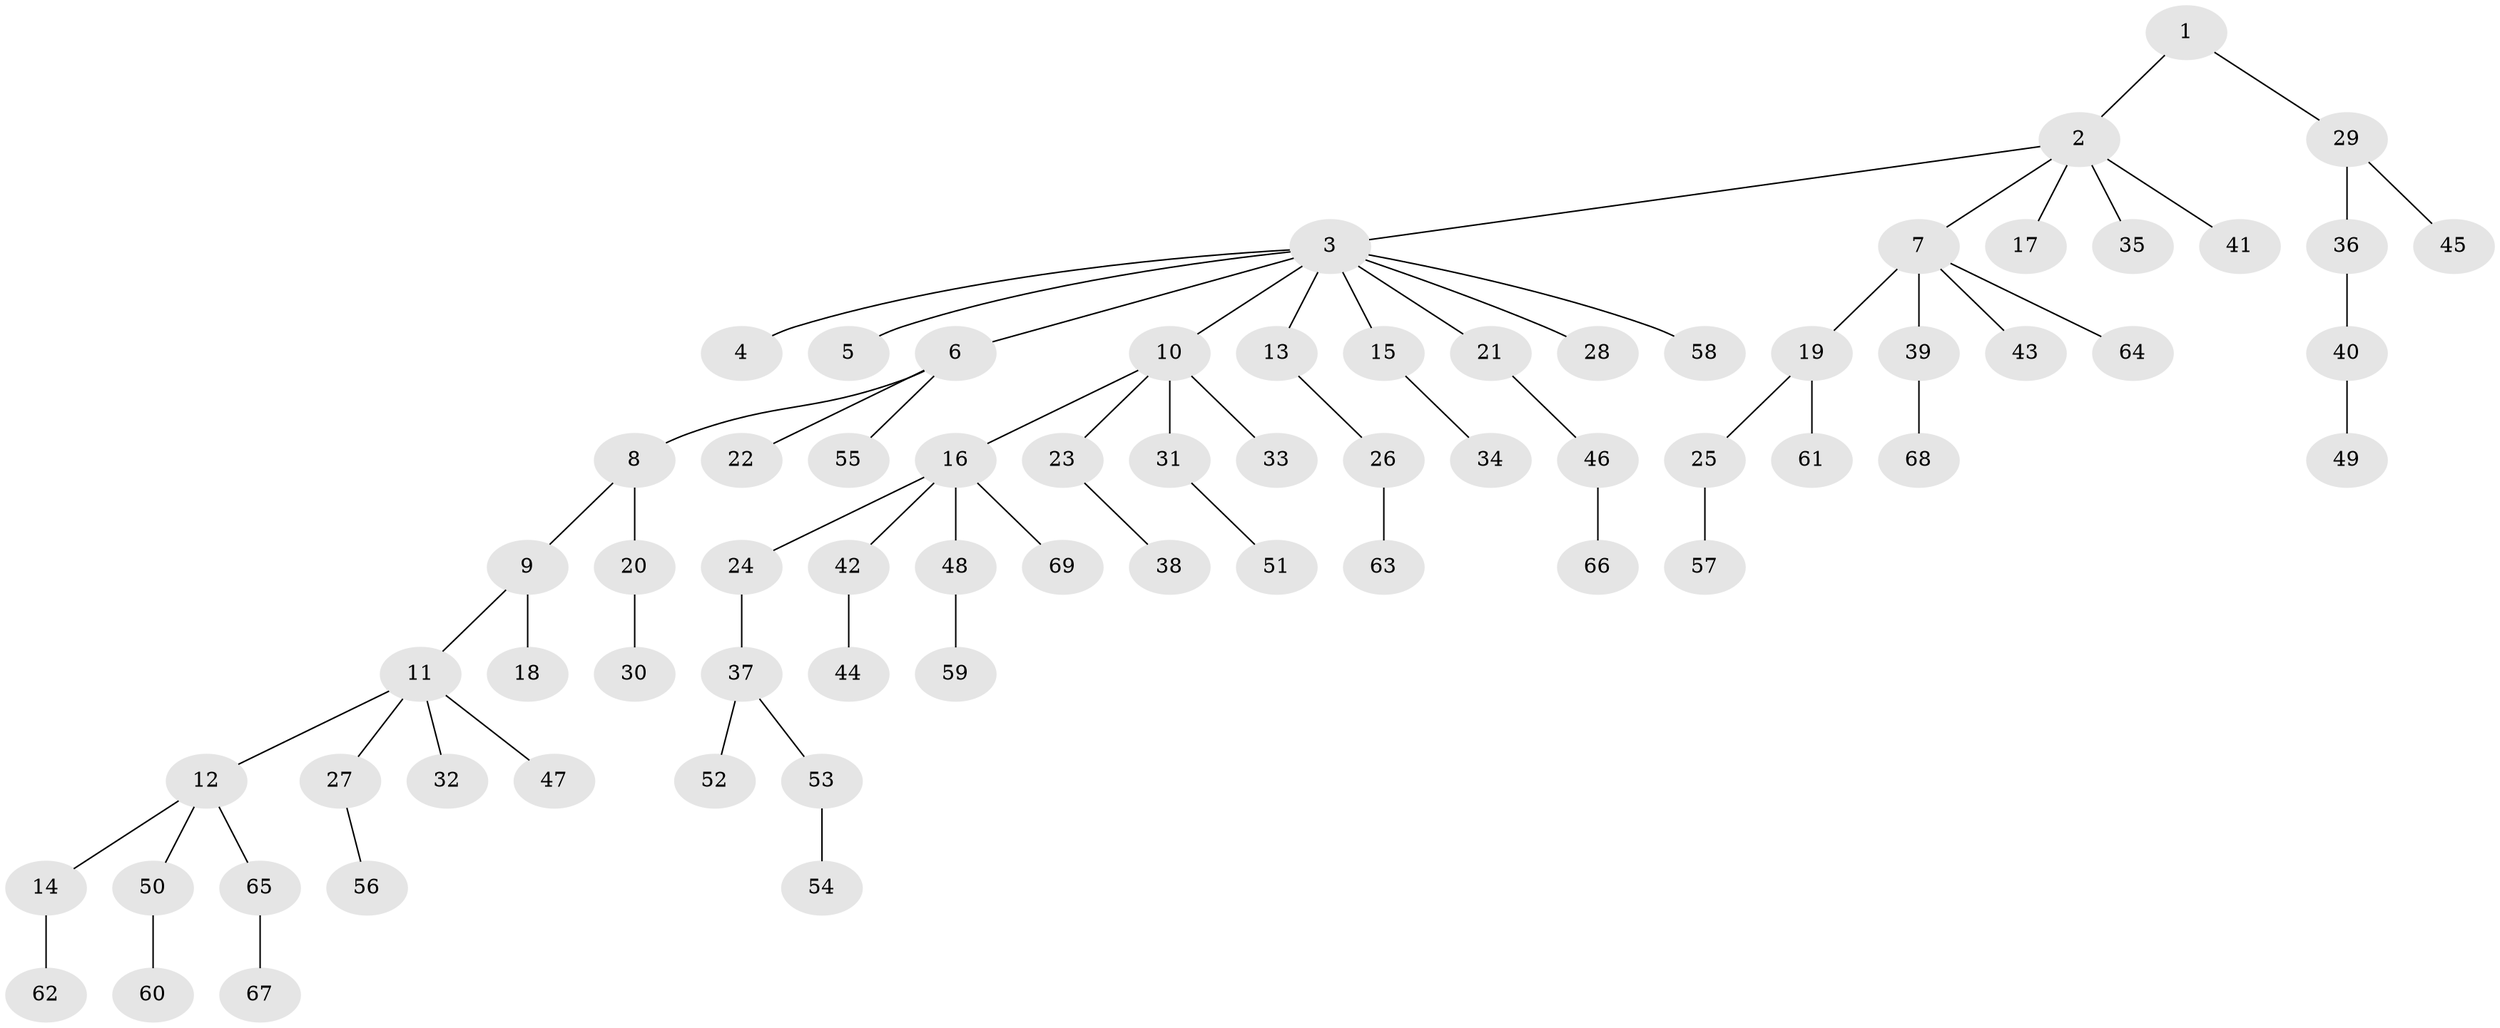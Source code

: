 // coarse degree distribution, {2: 0.23255813953488372, 5: 0.023255813953488372, 9: 0.023255813953488372, 1: 0.5581395348837209, 3: 0.046511627906976744, 4: 0.11627906976744186}
// Generated by graph-tools (version 1.1) at 2025/51/03/04/25 22:51:27]
// undirected, 69 vertices, 68 edges
graph export_dot {
  node [color=gray90,style=filled];
  1;
  2;
  3;
  4;
  5;
  6;
  7;
  8;
  9;
  10;
  11;
  12;
  13;
  14;
  15;
  16;
  17;
  18;
  19;
  20;
  21;
  22;
  23;
  24;
  25;
  26;
  27;
  28;
  29;
  30;
  31;
  32;
  33;
  34;
  35;
  36;
  37;
  38;
  39;
  40;
  41;
  42;
  43;
  44;
  45;
  46;
  47;
  48;
  49;
  50;
  51;
  52;
  53;
  54;
  55;
  56;
  57;
  58;
  59;
  60;
  61;
  62;
  63;
  64;
  65;
  66;
  67;
  68;
  69;
  1 -- 2;
  1 -- 29;
  2 -- 3;
  2 -- 7;
  2 -- 17;
  2 -- 35;
  2 -- 41;
  3 -- 4;
  3 -- 5;
  3 -- 6;
  3 -- 10;
  3 -- 13;
  3 -- 15;
  3 -- 21;
  3 -- 28;
  3 -- 58;
  6 -- 8;
  6 -- 22;
  6 -- 55;
  7 -- 19;
  7 -- 39;
  7 -- 43;
  7 -- 64;
  8 -- 9;
  8 -- 20;
  9 -- 11;
  9 -- 18;
  10 -- 16;
  10 -- 23;
  10 -- 31;
  10 -- 33;
  11 -- 12;
  11 -- 27;
  11 -- 32;
  11 -- 47;
  12 -- 14;
  12 -- 50;
  12 -- 65;
  13 -- 26;
  14 -- 62;
  15 -- 34;
  16 -- 24;
  16 -- 42;
  16 -- 48;
  16 -- 69;
  19 -- 25;
  19 -- 61;
  20 -- 30;
  21 -- 46;
  23 -- 38;
  24 -- 37;
  25 -- 57;
  26 -- 63;
  27 -- 56;
  29 -- 36;
  29 -- 45;
  31 -- 51;
  36 -- 40;
  37 -- 52;
  37 -- 53;
  39 -- 68;
  40 -- 49;
  42 -- 44;
  46 -- 66;
  48 -- 59;
  50 -- 60;
  53 -- 54;
  65 -- 67;
}
